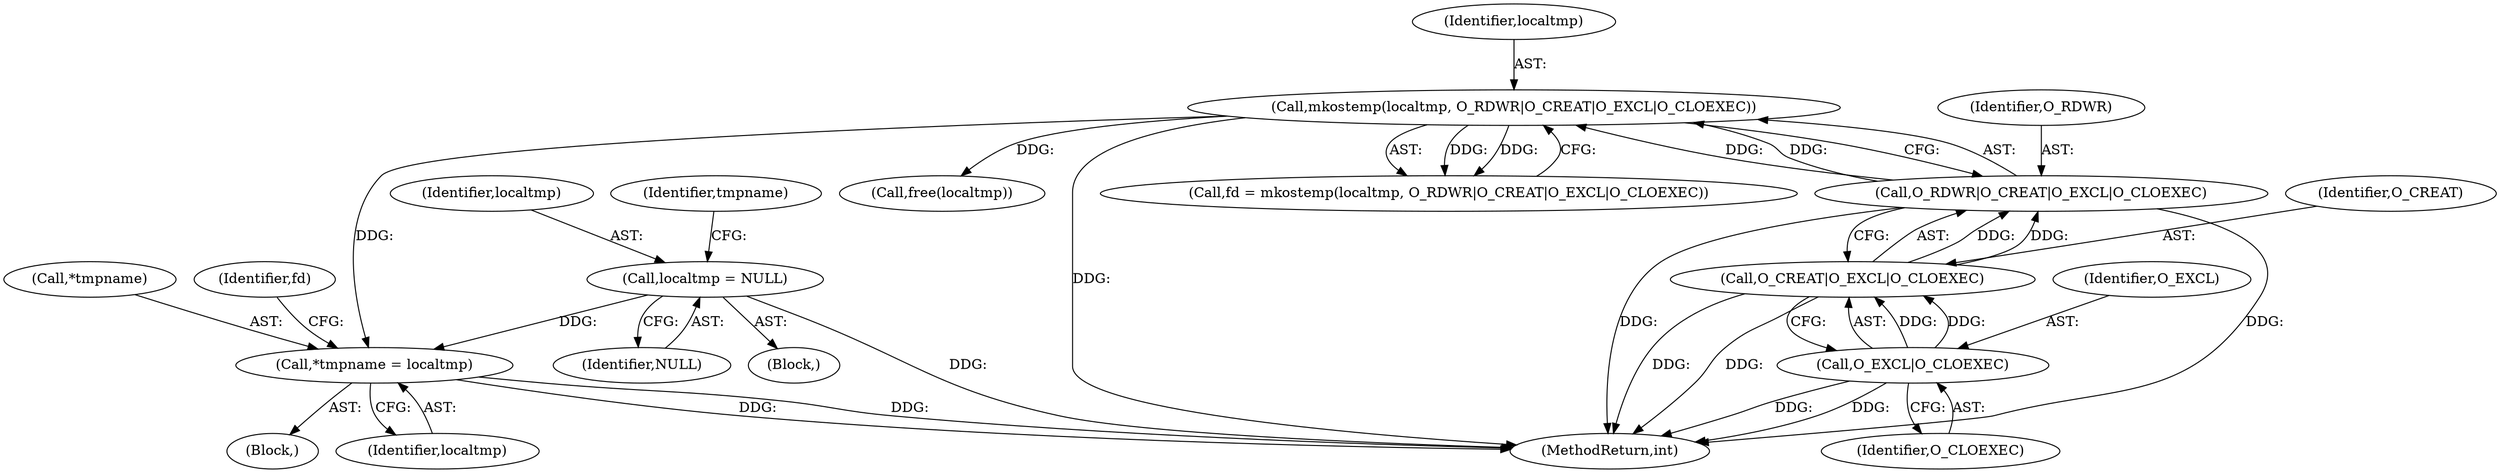 digraph "0_util-linux_bde91c85bdc77975155058276f99d2e0f5eab5a9_0@API" {
"1000167" [label="(Call,*tmpname = localtmp)"];
"1000145" [label="(Call,mkostemp(localtmp, O_RDWR|O_CREAT|O_EXCL|O_CLOEXEC))"];
"1000147" [label="(Call,O_RDWR|O_CREAT|O_EXCL|O_CLOEXEC)"];
"1000149" [label="(Call,O_CREAT|O_EXCL|O_CLOEXEC)"];
"1000151" [label="(Call,O_EXCL|O_CLOEXEC)"];
"1000164" [label="(Call,localtmp = NULL)"];
"1000150" [label="(Identifier,O_CREAT)"];
"1000149" [label="(Call,O_CREAT|O_EXCL|O_CLOEXEC)"];
"1000151" [label="(Call,O_EXCL|O_CLOEXEC)"];
"1000147" [label="(Call,O_RDWR|O_CREAT|O_EXCL|O_CLOEXEC)"];
"1000146" [label="(Identifier,localtmp)"];
"1000167" [label="(Call,*tmpname = localtmp)"];
"1000162" [label="(Call,free(localtmp))"];
"1000153" [label="(Identifier,O_CLOEXEC)"];
"1000165" [label="(Identifier,localtmp)"];
"1000164" [label="(Call,localtmp = NULL)"];
"1000152" [label="(Identifier,O_EXCL)"];
"1000105" [label="(Block,)"];
"1000170" [label="(Identifier,localtmp)"];
"1000161" [label="(Block,)"];
"1000143" [label="(Call,fd = mkostemp(localtmp, O_RDWR|O_CREAT|O_EXCL|O_CLOEXEC))"];
"1000166" [label="(Identifier,NULL)"];
"1000148" [label="(Identifier,O_RDWR)"];
"1000173" [label="(MethodReturn,int)"];
"1000145" [label="(Call,mkostemp(localtmp, O_RDWR|O_CREAT|O_EXCL|O_CLOEXEC))"];
"1000169" [label="(Identifier,tmpname)"];
"1000172" [label="(Identifier,fd)"];
"1000168" [label="(Call,*tmpname)"];
"1000167" -> "1000105"  [label="AST: "];
"1000167" -> "1000170"  [label="CFG: "];
"1000168" -> "1000167"  [label="AST: "];
"1000170" -> "1000167"  [label="AST: "];
"1000172" -> "1000167"  [label="CFG: "];
"1000167" -> "1000173"  [label="DDG: "];
"1000167" -> "1000173"  [label="DDG: "];
"1000145" -> "1000167"  [label="DDG: "];
"1000164" -> "1000167"  [label="DDG: "];
"1000145" -> "1000143"  [label="AST: "];
"1000145" -> "1000147"  [label="CFG: "];
"1000146" -> "1000145"  [label="AST: "];
"1000147" -> "1000145"  [label="AST: "];
"1000143" -> "1000145"  [label="CFG: "];
"1000145" -> "1000173"  [label="DDG: "];
"1000145" -> "1000143"  [label="DDG: "];
"1000145" -> "1000143"  [label="DDG: "];
"1000147" -> "1000145"  [label="DDG: "];
"1000147" -> "1000145"  [label="DDG: "];
"1000145" -> "1000162"  [label="DDG: "];
"1000147" -> "1000149"  [label="CFG: "];
"1000148" -> "1000147"  [label="AST: "];
"1000149" -> "1000147"  [label="AST: "];
"1000147" -> "1000173"  [label="DDG: "];
"1000147" -> "1000173"  [label="DDG: "];
"1000149" -> "1000147"  [label="DDG: "];
"1000149" -> "1000147"  [label="DDG: "];
"1000149" -> "1000151"  [label="CFG: "];
"1000150" -> "1000149"  [label="AST: "];
"1000151" -> "1000149"  [label="AST: "];
"1000149" -> "1000173"  [label="DDG: "];
"1000149" -> "1000173"  [label="DDG: "];
"1000151" -> "1000149"  [label="DDG: "];
"1000151" -> "1000149"  [label="DDG: "];
"1000151" -> "1000153"  [label="CFG: "];
"1000152" -> "1000151"  [label="AST: "];
"1000153" -> "1000151"  [label="AST: "];
"1000151" -> "1000173"  [label="DDG: "];
"1000151" -> "1000173"  [label="DDG: "];
"1000164" -> "1000161"  [label="AST: "];
"1000164" -> "1000166"  [label="CFG: "];
"1000165" -> "1000164"  [label="AST: "];
"1000166" -> "1000164"  [label="AST: "];
"1000169" -> "1000164"  [label="CFG: "];
"1000164" -> "1000173"  [label="DDG: "];
}
